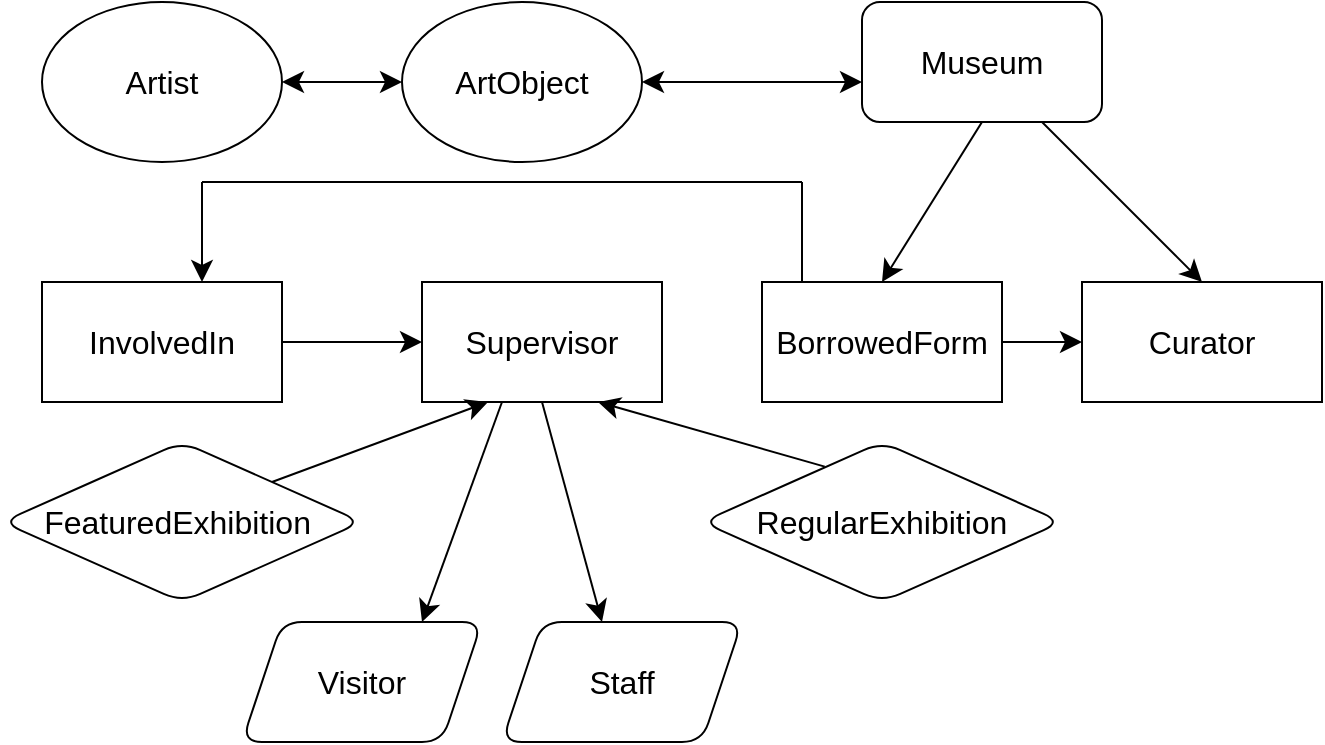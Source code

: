 <mxfile version="22.1.3" type="github">
  <diagram id="R2lEEEUBdFMjLlhIrx00" name="Page-1">
    <mxGraphModel dx="794" dy="488" grid="1" gridSize="10" guides="1" tooltips="1" connect="1" arrows="1" fold="1" page="1" pageScale="1" pageWidth="850" pageHeight="1100" math="0" shadow="0" extFonts="Permanent Marker^https://fonts.googleapis.com/css?family=Permanent+Marker">
      <root>
        <mxCell id="0" />
        <mxCell id="1" parent="0" />
        <mxCell id="0zwQHO39c3brcpTiivWF-4" value="Artist" style="ellipse;whiteSpace=wrap;html=1;rounded=1;fontSize=16;" vertex="1" parent="1">
          <mxGeometry x="130" y="180" width="120" height="80" as="geometry" />
        </mxCell>
        <mxCell id="0zwQHO39c3brcpTiivWF-6" value="Museum" style="rounded=1;whiteSpace=wrap;html=1;fontSize=16;" vertex="1" parent="1">
          <mxGeometry x="540" y="180" width="120" height="60" as="geometry" />
        </mxCell>
        <mxCell id="0zwQHO39c3brcpTiivWF-8" value="FeaturedExhibition&amp;nbsp;" style="rhombus;whiteSpace=wrap;html=1;rounded=1;fontSize=16;" vertex="1" parent="1">
          <mxGeometry x="110" y="400" width="180" height="80" as="geometry" />
        </mxCell>
        <mxCell id="0zwQHO39c3brcpTiivWF-9" value="RegularExhibition" style="rhombus;whiteSpace=wrap;html=1;rounded=1;fontSize=16;" vertex="1" parent="1">
          <mxGeometry x="460" y="400" width="180" height="80" as="geometry" />
        </mxCell>
        <mxCell id="0zwQHO39c3brcpTiivWF-10" value="Curator" style="rounded=0;whiteSpace=wrap;html=1;fontSize=16;" vertex="1" parent="1">
          <mxGeometry x="650" y="320" width="120" height="60" as="geometry" />
        </mxCell>
        <mxCell id="0zwQHO39c3brcpTiivWF-11" value="Supervisor" style="rounded=0;whiteSpace=wrap;html=1;fontSize=16;" vertex="1" parent="1">
          <mxGeometry x="320" y="320" width="120" height="60" as="geometry" />
        </mxCell>
        <mxCell id="0zwQHO39c3brcpTiivWF-12" value="InvolvedIn" style="rounded=0;whiteSpace=wrap;html=1;fontSize=16;" vertex="1" parent="1">
          <mxGeometry x="130" y="320" width="120" height="60" as="geometry" />
        </mxCell>
        <mxCell id="0zwQHO39c3brcpTiivWF-13" value="Staff" style="shape=parallelogram;perimeter=parallelogramPerimeter;whiteSpace=wrap;html=1;fixedSize=1;rounded=1;fontSize=16;" vertex="1" parent="1">
          <mxGeometry x="360" y="490" width="120" height="60" as="geometry" />
        </mxCell>
        <mxCell id="0zwQHO39c3brcpTiivWF-14" value="Visitor" style="shape=parallelogram;perimeter=parallelogramPerimeter;whiteSpace=wrap;html=1;fixedSize=1;rounded=1;fontSize=16;" vertex="1" parent="1">
          <mxGeometry x="230" y="490" width="120" height="60" as="geometry" />
        </mxCell>
        <mxCell id="0zwQHO39c3brcpTiivWF-15" value="BorrowedForm" style="rounded=0;whiteSpace=wrap;html=1;fontSize=16;" vertex="1" parent="1">
          <mxGeometry x="490" y="320" width="120" height="60" as="geometry" />
        </mxCell>
        <mxCell id="0zwQHO39c3brcpTiivWF-16" value="ArtObject" style="ellipse;whiteSpace=wrap;html=1;rounded=1;fontSize=16;" vertex="1" parent="1">
          <mxGeometry x="310" y="180" width="120" height="80" as="geometry" />
        </mxCell>
        <mxCell id="0zwQHO39c3brcpTiivWF-18" value="" style="endArrow=classic;startArrow=classic;html=1;rounded=1;fontSize=12;startSize=8;endSize=8;curved=1;entryX=0;entryY=0.5;entryDx=0;entryDy=0;exitX=1;exitY=0.5;exitDx=0;exitDy=0;" edge="1" parent="1" source="0zwQHO39c3brcpTiivWF-4" target="0zwQHO39c3brcpTiivWF-16">
          <mxGeometry width="50" height="50" relative="1" as="geometry">
            <mxPoint x="240" y="250" as="sourcePoint" />
            <mxPoint x="290" y="200" as="targetPoint" />
          </mxGeometry>
        </mxCell>
        <mxCell id="0zwQHO39c3brcpTiivWF-20" value="" style="endArrow=classic;html=1;rounded=1;fontSize=12;startSize=8;endSize=8;curved=1;entryX=0.5;entryY=0;entryDx=0;entryDy=0;exitX=0.75;exitY=1;exitDx=0;exitDy=0;" edge="1" parent="1" source="0zwQHO39c3brcpTiivWF-6" target="0zwQHO39c3brcpTiivWF-10">
          <mxGeometry width="50" height="50" relative="1" as="geometry">
            <mxPoint x="540" y="-10" as="sourcePoint" />
            <mxPoint x="705" y="-110" as="targetPoint" />
          </mxGeometry>
        </mxCell>
        <mxCell id="0zwQHO39c3brcpTiivWF-21" value="" style="endArrow=none;html=1;rounded=1;fontSize=12;startSize=8;endSize=8;curved=1;exitX=0.5;exitY=0;exitDx=0;exitDy=0;endFill=0;startArrow=classic;startFill=1;entryX=0.5;entryY=1;entryDx=0;entryDy=0;" edge="1" parent="1" source="0zwQHO39c3brcpTiivWF-15" target="0zwQHO39c3brcpTiivWF-6">
          <mxGeometry width="50" height="50" relative="1" as="geometry">
            <mxPoint x="560" y="280" as="sourcePoint" />
            <mxPoint x="600" y="220" as="targetPoint" />
          </mxGeometry>
        </mxCell>
        <mxCell id="0zwQHO39c3brcpTiivWF-22" value="" style="endArrow=classic;startArrow=classic;html=1;rounded=1;fontSize=12;startSize=8;endSize=8;curved=1;exitX=1;exitY=0.5;exitDx=0;exitDy=0;" edge="1" parent="1" source="0zwQHO39c3brcpTiivWF-16">
          <mxGeometry width="50" height="50" relative="1" as="geometry">
            <mxPoint x="430" y="270" as="sourcePoint" />
            <mxPoint x="540" y="220" as="targetPoint" />
          </mxGeometry>
        </mxCell>
        <mxCell id="0zwQHO39c3brcpTiivWF-23" value="" style="endArrow=classic;html=1;rounded=1;fontSize=12;startSize=8;endSize=8;curved=1;" edge="1" parent="1" source="0zwQHO39c3brcpTiivWF-12">
          <mxGeometry width="50" height="50" relative="1" as="geometry">
            <mxPoint x="270" y="400" as="sourcePoint" />
            <mxPoint x="320" y="350" as="targetPoint" />
          </mxGeometry>
        </mxCell>
        <mxCell id="0zwQHO39c3brcpTiivWF-24" value="" style="endArrow=classic;html=1;rounded=1;fontSize=12;startSize=8;endSize=8;curved=1;exitX=1;exitY=0.5;exitDx=0;exitDy=0;" edge="1" parent="1" source="0zwQHO39c3brcpTiivWF-15">
          <mxGeometry width="50" height="50" relative="1" as="geometry">
            <mxPoint x="600" y="400" as="sourcePoint" />
            <mxPoint x="650" y="350" as="targetPoint" />
          </mxGeometry>
        </mxCell>
        <mxCell id="0zwQHO39c3brcpTiivWF-25" value="" style="endArrow=classic;html=1;rounded=1;fontSize=12;startSize=8;endSize=8;curved=1;exitX=1;exitY=0;exitDx=0;exitDy=0;" edge="1" parent="1" source="0zwQHO39c3brcpTiivWF-8">
          <mxGeometry width="50" height="50" relative="1" as="geometry">
            <mxPoint x="280" y="450" as="sourcePoint" />
            <mxPoint x="353" y="380" as="targetPoint" />
          </mxGeometry>
        </mxCell>
        <mxCell id="0zwQHO39c3brcpTiivWF-27" value="" style="endArrow=classic;html=1;rounded=1;fontSize=12;startSize=8;endSize=8;curved=1;exitX=0.341;exitY=0.154;exitDx=0;exitDy=0;exitPerimeter=0;" edge="1" parent="1" source="0zwQHO39c3brcpTiivWF-9">
          <mxGeometry width="50" height="50" relative="1" as="geometry">
            <mxPoint x="370" y="460" as="sourcePoint" />
            <mxPoint x="408" y="380" as="targetPoint" />
          </mxGeometry>
        </mxCell>
        <mxCell id="0zwQHO39c3brcpTiivWF-29" value="" style="endArrow=none;html=1;rounded=1;fontSize=12;startSize=8;endSize=8;curved=1;entryX=0.5;entryY=1;entryDx=0;entryDy=0;startArrow=classic;startFill=1;endFill=0;" edge="1" parent="1">
          <mxGeometry width="50" height="50" relative="1" as="geometry">
            <mxPoint x="320" y="490" as="sourcePoint" />
            <mxPoint x="360" y="380" as="targetPoint" />
          </mxGeometry>
        </mxCell>
        <mxCell id="0zwQHO39c3brcpTiivWF-30" value="" style="endArrow=none;html=1;rounded=1;fontSize=12;startSize=8;endSize=8;curved=1;entryX=0.5;entryY=1;entryDx=0;entryDy=0;startArrow=classic;startFill=1;endFill=0;" edge="1" parent="1" target="0zwQHO39c3brcpTiivWF-11">
          <mxGeometry width="50" height="50" relative="1" as="geometry">
            <mxPoint x="410" y="490" as="sourcePoint" />
            <mxPoint x="400" y="380" as="targetPoint" />
          </mxGeometry>
        </mxCell>
        <mxCell id="0zwQHO39c3brcpTiivWF-31" value="" style="endArrow=none;html=1;rounded=1;fontSize=12;startSize=8;endSize=8;curved=1;" edge="1" parent="1">
          <mxGeometry width="50" height="50" relative="1" as="geometry">
            <mxPoint x="510" y="320" as="sourcePoint" />
            <mxPoint x="510" y="270" as="targetPoint" />
          </mxGeometry>
        </mxCell>
        <mxCell id="0zwQHO39c3brcpTiivWF-32" value="" style="endArrow=classic;html=1;rounded=1;fontSize=12;startSize=8;endSize=8;curved=1;" edge="1" parent="1">
          <mxGeometry width="50" height="50" relative="1" as="geometry">
            <mxPoint x="210" y="270" as="sourcePoint" />
            <mxPoint x="210" y="320" as="targetPoint" />
          </mxGeometry>
        </mxCell>
        <mxCell id="0zwQHO39c3brcpTiivWF-33" value="" style="endArrow=none;html=1;rounded=1;fontSize=12;startSize=8;endSize=8;curved=1;" edge="1" parent="1">
          <mxGeometry width="50" height="50" relative="1" as="geometry">
            <mxPoint x="210" y="270" as="sourcePoint" />
            <mxPoint x="510" y="270" as="targetPoint" />
          </mxGeometry>
        </mxCell>
      </root>
    </mxGraphModel>
  </diagram>
</mxfile>
